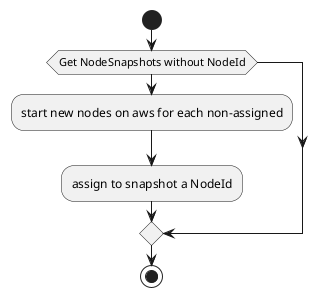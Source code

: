 ﻿@startuml
'https://plantuml.com/activity-diagram-beta
start


if (Get NodeSnapshots without NodeId)
  :start new nodes on aws for each non-assigned;
  :assign to snapshot a NodeId;
endif;


stop

@enduml
